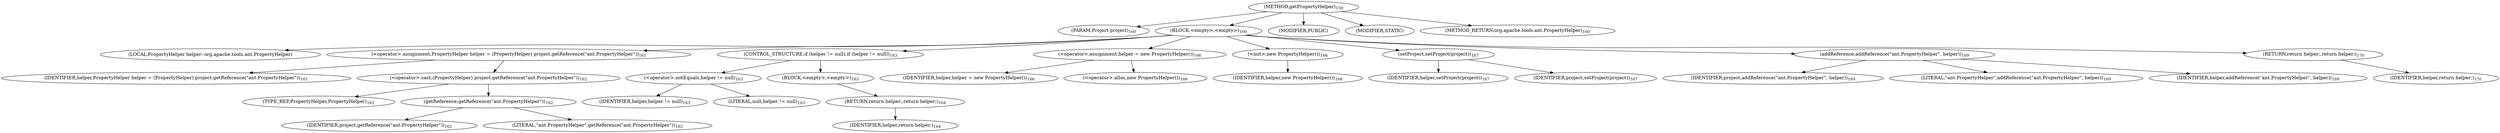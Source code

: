 digraph "getPropertyHelper" {  
"143" [label = <(METHOD,getPropertyHelper)<SUB>159</SUB>> ]
"144" [label = <(PARAM,Project project)<SUB>160</SUB>> ]
"145" [label = <(BLOCK,&lt;empty&gt;,&lt;empty&gt;)<SUB>160</SUB>> ]
"8" [label = <(LOCAL,PropertyHelper helper: org.apache.tools.ant.PropertyHelper)> ]
"146" [label = <(&lt;operator&gt;.assignment,PropertyHelper helper = (PropertyHelper) project.getReference(&quot;ant.PropertyHelper&quot;))<SUB>161</SUB>> ]
"147" [label = <(IDENTIFIER,helper,PropertyHelper helper = (PropertyHelper) project.getReference(&quot;ant.PropertyHelper&quot;))<SUB>161</SUB>> ]
"148" [label = <(&lt;operator&gt;.cast,(PropertyHelper) project.getReference(&quot;ant.PropertyHelper&quot;))<SUB>162</SUB>> ]
"149" [label = <(TYPE_REF,PropertyHelper,PropertyHelper)<SUB>162</SUB>> ]
"150" [label = <(getReference,getReference(&quot;ant.PropertyHelper&quot;))<SUB>162</SUB>> ]
"151" [label = <(IDENTIFIER,project,getReference(&quot;ant.PropertyHelper&quot;))<SUB>162</SUB>> ]
"152" [label = <(LITERAL,&quot;ant.PropertyHelper&quot;,getReference(&quot;ant.PropertyHelper&quot;))<SUB>162</SUB>> ]
"153" [label = <(CONTROL_STRUCTURE,if (helper != null),if (helper != null))<SUB>163</SUB>> ]
"154" [label = <(&lt;operator&gt;.notEquals,helper != null)<SUB>163</SUB>> ]
"155" [label = <(IDENTIFIER,helper,helper != null)<SUB>163</SUB>> ]
"156" [label = <(LITERAL,null,helper != null)<SUB>163</SUB>> ]
"157" [label = <(BLOCK,&lt;empty&gt;,&lt;empty&gt;)<SUB>163</SUB>> ]
"158" [label = <(RETURN,return helper;,return helper;)<SUB>164</SUB>> ]
"159" [label = <(IDENTIFIER,helper,return helper;)<SUB>164</SUB>> ]
"160" [label = <(&lt;operator&gt;.assignment,helper = new PropertyHelper())<SUB>166</SUB>> ]
"161" [label = <(IDENTIFIER,helper,helper = new PropertyHelper())<SUB>166</SUB>> ]
"162" [label = <(&lt;operator&gt;.alloc,new PropertyHelper())<SUB>166</SUB>> ]
"163" [label = <(&lt;init&gt;,new PropertyHelper())<SUB>166</SUB>> ]
"7" [label = <(IDENTIFIER,helper,new PropertyHelper())<SUB>166</SUB>> ]
"164" [label = <(setProject,setProject(project))<SUB>167</SUB>> ]
"165" [label = <(IDENTIFIER,helper,setProject(project))<SUB>167</SUB>> ]
"166" [label = <(IDENTIFIER,project,setProject(project))<SUB>167</SUB>> ]
"167" [label = <(addReference,addReference(&quot;ant.PropertyHelper&quot;, helper))<SUB>169</SUB>> ]
"168" [label = <(IDENTIFIER,project,addReference(&quot;ant.PropertyHelper&quot;, helper))<SUB>169</SUB>> ]
"169" [label = <(LITERAL,&quot;ant.PropertyHelper&quot;,addReference(&quot;ant.PropertyHelper&quot;, helper))<SUB>169</SUB>> ]
"170" [label = <(IDENTIFIER,helper,addReference(&quot;ant.PropertyHelper&quot;, helper))<SUB>169</SUB>> ]
"171" [label = <(RETURN,return helper;,return helper;)<SUB>170</SUB>> ]
"172" [label = <(IDENTIFIER,helper,return helper;)<SUB>170</SUB>> ]
"173" [label = <(MODIFIER,PUBLIC)> ]
"174" [label = <(MODIFIER,STATIC)> ]
"175" [label = <(METHOD_RETURN,org.apache.tools.ant.PropertyHelper)<SUB>160</SUB>> ]
  "143" -> "144" 
  "143" -> "145" 
  "143" -> "173" 
  "143" -> "174" 
  "143" -> "175" 
  "145" -> "8" 
  "145" -> "146" 
  "145" -> "153" 
  "145" -> "160" 
  "145" -> "163" 
  "145" -> "164" 
  "145" -> "167" 
  "145" -> "171" 
  "146" -> "147" 
  "146" -> "148" 
  "148" -> "149" 
  "148" -> "150" 
  "150" -> "151" 
  "150" -> "152" 
  "153" -> "154" 
  "153" -> "157" 
  "154" -> "155" 
  "154" -> "156" 
  "157" -> "158" 
  "158" -> "159" 
  "160" -> "161" 
  "160" -> "162" 
  "163" -> "7" 
  "164" -> "165" 
  "164" -> "166" 
  "167" -> "168" 
  "167" -> "169" 
  "167" -> "170" 
  "171" -> "172" 
}
